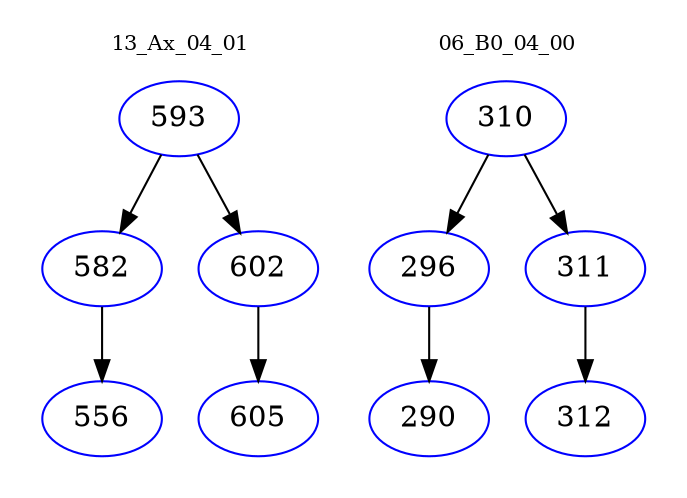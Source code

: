digraph{
subgraph cluster_0 {
color = white
label = "13_Ax_04_01";
fontsize=10;
T0_593 [label="593", color="blue"]
T0_593 -> T0_582 [color="black"]
T0_582 [label="582", color="blue"]
T0_582 -> T0_556 [color="black"]
T0_556 [label="556", color="blue"]
T0_593 -> T0_602 [color="black"]
T0_602 [label="602", color="blue"]
T0_602 -> T0_605 [color="black"]
T0_605 [label="605", color="blue"]
}
subgraph cluster_1 {
color = white
label = "06_B0_04_00";
fontsize=10;
T1_310 [label="310", color="blue"]
T1_310 -> T1_296 [color="black"]
T1_296 [label="296", color="blue"]
T1_296 -> T1_290 [color="black"]
T1_290 [label="290", color="blue"]
T1_310 -> T1_311 [color="black"]
T1_311 [label="311", color="blue"]
T1_311 -> T1_312 [color="black"]
T1_312 [label="312", color="blue"]
}
}
